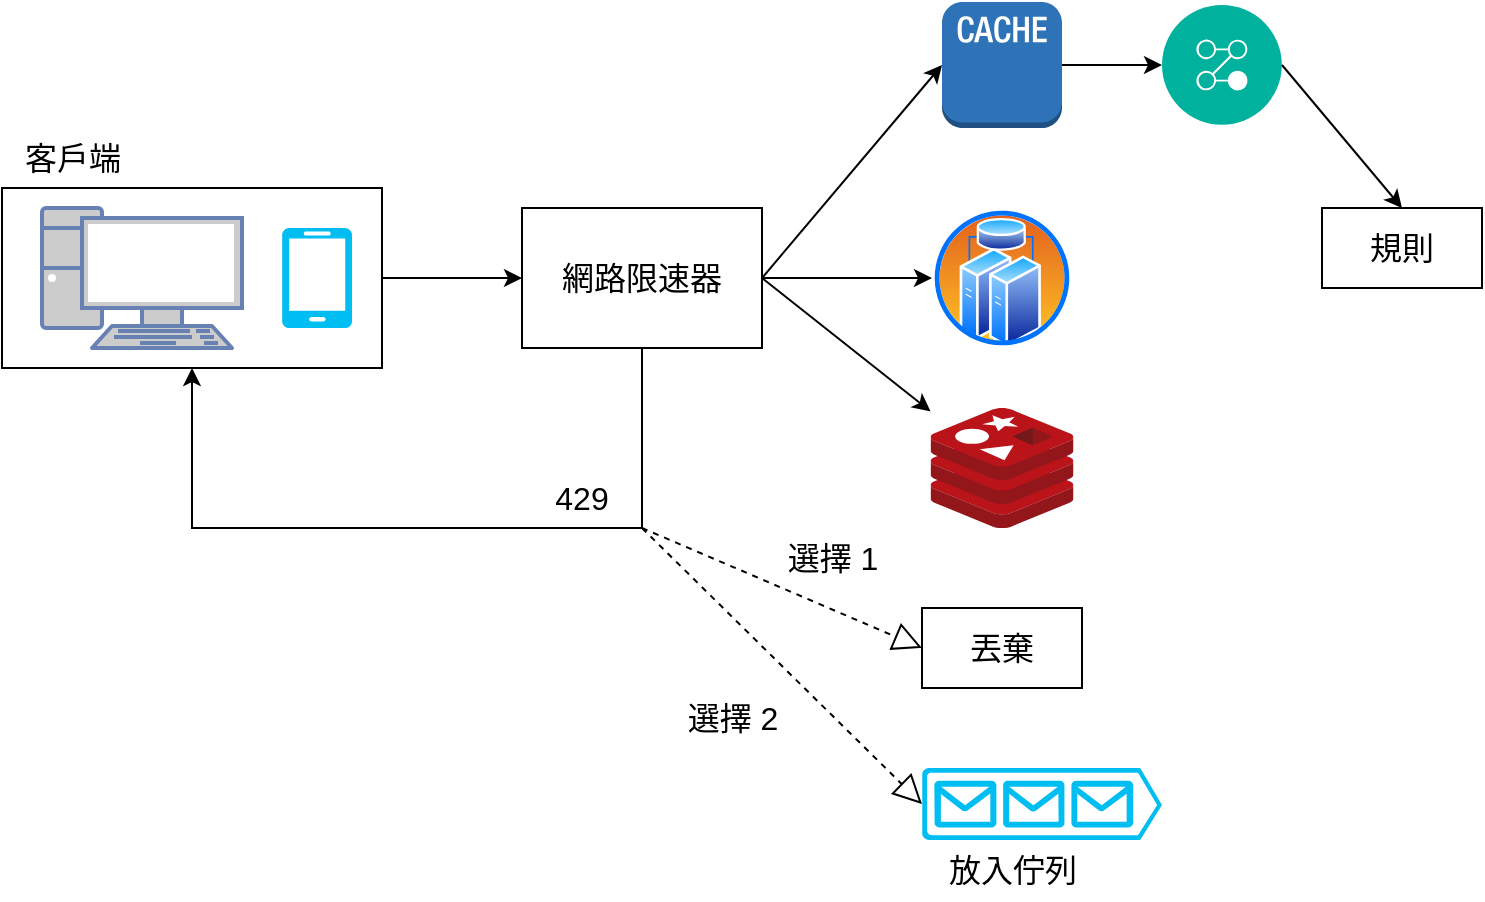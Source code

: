 <mxfile version="20.3.0" type="device"><diagram id="8EXfFpl2EQp07uSohVc1" name="第1頁"><mxGraphModel dx="858" dy="568" grid="1" gridSize="10" guides="1" tooltips="1" connect="1" arrows="1" fold="1" page="1" pageScale="1" pageWidth="827" pageHeight="1169" math="0" shadow="0"><root><mxCell id="0"/><mxCell id="1" parent="0"/><mxCell id="eMGuTQ5meWw4BgY2SCNU-4" value="" style="rounded=0;whiteSpace=wrap;html=1;" vertex="1" parent="1"><mxGeometry x="60" y="150" width="190" height="90" as="geometry"/></mxCell><mxCell id="eMGuTQ5meWw4BgY2SCNU-1" value="" style="verticalLabelPosition=bottom;html=1;verticalAlign=top;align=center;strokeColor=none;fillColor=#00BEF2;shape=mxgraph.azure.mobile;pointerEvents=1;" vertex="1" parent="1"><mxGeometry x="200" y="170" width="35" height="50" as="geometry"/></mxCell><mxCell id="eMGuTQ5meWw4BgY2SCNU-2" value="" style="fontColor=#0066CC;verticalAlign=top;verticalLabelPosition=bottom;labelPosition=center;align=center;html=1;outlineConnect=0;fillColor=#CCCCCC;strokeColor=#6881B3;gradientColor=none;gradientDirection=north;strokeWidth=2;shape=mxgraph.networks.pc;" vertex="1" parent="1"><mxGeometry x="80" y="160" width="100" height="70" as="geometry"/></mxCell><mxCell id="eMGuTQ5meWw4BgY2SCNU-5" value="&lt;font style=&quot;font-size: 16px;&quot;&gt;客戶端&lt;/font&gt;" style="text;html=1;align=center;verticalAlign=middle;resizable=0;points=[];autosize=1;strokeColor=none;fillColor=none;" vertex="1" parent="1"><mxGeometry x="60" y="120" width="70" height="30" as="geometry"/></mxCell><mxCell id="eMGuTQ5meWw4BgY2SCNU-8" value="&lt;font style=&quot;font-size: 16px;&quot;&gt;網路限速器&lt;/font&gt;" style="html=1;whiteSpace=wrap;container=1;recursiveResize=0;collapsible=0;" vertex="1" parent="1"><mxGeometry x="320" y="160" width="120" height="70" as="geometry"/></mxCell><mxCell id="eMGuTQ5meWw4BgY2SCNU-10" value="" style="endArrow=classic;html=1;rounded=0;fontSize=16;exitX=1;exitY=0.5;exitDx=0;exitDy=0;entryX=0;entryY=0.5;entryDx=0;entryDy=0;" edge="1" parent="1" source="eMGuTQ5meWw4BgY2SCNU-4" target="eMGuTQ5meWw4BgY2SCNU-8"><mxGeometry width="50" height="50" relative="1" as="geometry"><mxPoint x="200" y="460" as="sourcePoint"/><mxPoint x="250" y="410" as="targetPoint"/></mxGeometry></mxCell><mxCell id="eMGuTQ5meWw4BgY2SCNU-11" value="" style="endArrow=classic;html=1;rounded=0;fontSize=16;exitX=0.5;exitY=1;exitDx=0;exitDy=0;entryX=0.5;entryY=1;entryDx=0;entryDy=0;" edge="1" parent="1" source="eMGuTQ5meWw4BgY2SCNU-8" target="eMGuTQ5meWw4BgY2SCNU-4"><mxGeometry width="50" height="50" relative="1" as="geometry"><mxPoint x="370" y="470" as="sourcePoint"/><mxPoint x="420" y="420" as="targetPoint"/><Array as="points"><mxPoint x="380" y="320"/><mxPoint x="280" y="320"/><mxPoint x="155" y="320"/></Array></mxGeometry></mxCell><mxCell id="eMGuTQ5meWw4BgY2SCNU-12" value="429" style="text;html=1;strokeColor=none;fillColor=none;align=center;verticalAlign=middle;whiteSpace=wrap;rounded=0;fontSize=16;" vertex="1" parent="1"><mxGeometry x="320" y="290" width="60" height="30" as="geometry"/></mxCell><mxCell id="eMGuTQ5meWw4BgY2SCNU-13" value="&lt;span style=&quot;font-size: 16px;&quot;&gt;丟棄&lt;/span&gt;" style="html=1;whiteSpace=wrap;container=1;recursiveResize=0;collapsible=0;" vertex="1" parent="1"><mxGeometry x="520" y="360" width="80" height="40" as="geometry"/></mxCell><mxCell id="eMGuTQ5meWw4BgY2SCNU-14" value="" style="endArrow=block;dashed=1;endFill=0;endSize=12;html=1;rounded=0;fontSize=16;exitX=1;exitY=1;exitDx=0;exitDy=0;entryX=0;entryY=0.5;entryDx=0;entryDy=0;" edge="1" parent="1" source="eMGuTQ5meWw4BgY2SCNU-12" target="eMGuTQ5meWw4BgY2SCNU-13"><mxGeometry width="160" relative="1" as="geometry"><mxPoint x="450" y="460" as="sourcePoint"/><mxPoint x="610" y="460" as="targetPoint"/></mxGeometry></mxCell><mxCell id="eMGuTQ5meWw4BgY2SCNU-15" value="" style="verticalLabelPosition=bottom;html=1;verticalAlign=top;align=center;strokeColor=none;fillColor=#00BEF2;shape=mxgraph.azure.queue_generic;pointerEvents=1;fontSize=16;aspect=fixed;" vertex="1" parent="1"><mxGeometry x="520" y="440" width="120" height="36" as="geometry"/></mxCell><mxCell id="eMGuTQ5meWw4BgY2SCNU-17" value="" style="endArrow=block;dashed=1;endFill=0;endSize=12;html=1;rounded=0;fontSize=16;exitX=1;exitY=1;exitDx=0;exitDy=0;entryX=0;entryY=0.5;entryDx=0;entryDy=0;entryPerimeter=0;" edge="1" parent="1" source="eMGuTQ5meWw4BgY2SCNU-12" target="eMGuTQ5meWw4BgY2SCNU-15"><mxGeometry width="160" relative="1" as="geometry"><mxPoint x="340" y="440" as="sourcePoint"/><mxPoint x="500" y="440" as="targetPoint"/></mxGeometry></mxCell><mxCell id="eMGuTQ5meWw4BgY2SCNU-18" value="放入佇列" style="text;html=1;align=center;verticalAlign=middle;resizable=0;points=[];autosize=1;strokeColor=none;fillColor=none;fontSize=16;" vertex="1" parent="1"><mxGeometry x="520" y="476" width="90" height="30" as="geometry"/></mxCell><mxCell id="eMGuTQ5meWw4BgY2SCNU-19" value="" style="aspect=fixed;perimeter=ellipsePerimeter;html=1;align=center;shadow=0;dashed=0;spacingTop=3;image;image=img/lib/active_directory/cluster_server.svg;fontSize=16;" vertex="1" parent="1"><mxGeometry x="525" y="160" width="70" height="70" as="geometry"/></mxCell><mxCell id="eMGuTQ5meWw4BgY2SCNU-20" value="" style="sketch=0;aspect=fixed;html=1;points=[];align=center;image;fontSize=12;image=img/lib/mscae/Cache_Redis_Product.svg;" vertex="1" parent="1"><mxGeometry x="524.29" y="260" width="71.43" height="60" as="geometry"/></mxCell><mxCell id="eMGuTQ5meWw4BgY2SCNU-21" value="" style="outlineConnect=0;dashed=0;verticalLabelPosition=bottom;verticalAlign=top;align=center;html=1;shape=mxgraph.aws3.cache_node;fillColor=#2E73B8;gradientColor=none;fontSize=16;" vertex="1" parent="1"><mxGeometry x="530" y="57" width="60" height="63" as="geometry"/></mxCell><mxCell id="eMGuTQ5meWw4BgY2SCNU-22" value="" style="endArrow=classic;html=1;rounded=0;fontSize=16;exitX=1;exitY=0.5;exitDx=0;exitDy=0;entryX=0;entryY=0.5;entryDx=0;entryDy=0;entryPerimeter=0;" edge="1" parent="1" source="eMGuTQ5meWw4BgY2SCNU-8" target="eMGuTQ5meWw4BgY2SCNU-21"><mxGeometry width="50" height="50" relative="1" as="geometry"><mxPoint x="360" y="100" as="sourcePoint"/><mxPoint x="410" y="50" as="targetPoint"/></mxGeometry></mxCell><mxCell id="eMGuTQ5meWw4BgY2SCNU-23" value="" style="endArrow=classic;html=1;rounded=0;fontSize=16;exitX=1;exitY=0.5;exitDx=0;exitDy=0;entryX=0;entryY=0.5;entryDx=0;entryDy=0;" edge="1" parent="1" source="eMGuTQ5meWw4BgY2SCNU-8" target="eMGuTQ5meWw4BgY2SCNU-19"><mxGeometry width="50" height="50" relative="1" as="geometry"><mxPoint x="280" y="480" as="sourcePoint"/><mxPoint x="330" y="430" as="targetPoint"/></mxGeometry></mxCell><mxCell id="eMGuTQ5meWw4BgY2SCNU-24" value="" style="endArrow=classic;html=1;rounded=0;fontSize=16;exitX=1;exitY=0.5;exitDx=0;exitDy=0;" edge="1" parent="1" source="eMGuTQ5meWw4BgY2SCNU-8" target="eMGuTQ5meWw4BgY2SCNU-20"><mxGeometry width="50" height="50" relative="1" as="geometry"><mxPoint x="300" y="500" as="sourcePoint"/><mxPoint x="350" y="450" as="targetPoint"/></mxGeometry></mxCell><mxCell id="eMGuTQ5meWw4BgY2SCNU-25" value="" style="aspect=fixed;perimeter=ellipsePerimeter;html=1;align=center;shadow=0;dashed=0;fontColor=#4277BB;labelBackgroundColor=#ffffff;fontSize=12;spacingTop=3;image;image=img/lib/ibm/management/process_management.svg;" vertex="1" parent="1"><mxGeometry x="640" y="58.5" width="60" height="60" as="geometry"/></mxCell><mxCell id="eMGuTQ5meWw4BgY2SCNU-26" value="" style="endArrow=classic;html=1;rounded=0;fontSize=16;exitX=1;exitY=0.5;exitDx=0;exitDy=0;exitPerimeter=0;entryX=0;entryY=0.5;entryDx=0;entryDy=0;" edge="1" parent="1" source="eMGuTQ5meWw4BgY2SCNU-21" target="eMGuTQ5meWw4BgY2SCNU-25"><mxGeometry width="50" height="50" relative="1" as="geometry"><mxPoint x="290" y="120" as="sourcePoint"/><mxPoint x="340" y="70" as="targetPoint"/></mxGeometry></mxCell><mxCell id="eMGuTQ5meWw4BgY2SCNU-27" value="&lt;span style=&quot;font-size: 16px;&quot;&gt;規則&lt;/span&gt;" style="html=1;whiteSpace=wrap;container=1;recursiveResize=0;collapsible=0;" vertex="1" parent="1"><mxGeometry x="720" y="160" width="80" height="40" as="geometry"/></mxCell><mxCell id="eMGuTQ5meWw4BgY2SCNU-28" value="" style="endArrow=classic;html=1;rounded=0;fontSize=16;exitX=1;exitY=0.5;exitDx=0;exitDy=0;entryX=0.5;entryY=0;entryDx=0;entryDy=0;" edge="1" parent="1" source="eMGuTQ5meWw4BgY2SCNU-25" target="eMGuTQ5meWw4BgY2SCNU-27"><mxGeometry width="50" height="50" relative="1" as="geometry"><mxPoint x="740" y="290" as="sourcePoint"/><mxPoint x="790" y="240" as="targetPoint"/></mxGeometry></mxCell><mxCell id="eMGuTQ5meWw4BgY2SCNU-29" value="選擇 1" style="text;html=1;align=center;verticalAlign=middle;resizable=0;points=[];autosize=1;strokeColor=none;fillColor=none;fontSize=16;" vertex="1" parent="1"><mxGeometry x="440" y="320" width="70" height="30" as="geometry"/></mxCell><mxCell id="eMGuTQ5meWw4BgY2SCNU-30" value="選擇 2" style="text;html=1;align=center;verticalAlign=middle;resizable=0;points=[];autosize=1;strokeColor=none;fillColor=none;fontSize=16;" vertex="1" parent="1"><mxGeometry x="390" y="400" width="70" height="30" as="geometry"/></mxCell></root></mxGraphModel></diagram></mxfile>